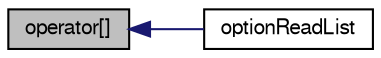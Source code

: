 digraph "operator[]"
{
  bgcolor="transparent";
  edge [fontname="FreeSans",fontsize="10",labelfontname="FreeSans",labelfontsize="10"];
  node [fontname="FreeSans",fontsize="10",shape=record];
  rankdir="LR";
  Node1505 [label="operator[]",height=0.2,width=0.4,color="black", fillcolor="grey75", style="filled", fontcolor="black"];
  Node1505 -> Node1506 [dir="back",color="midnightblue",fontsize="10",style="solid",fontname="FreeSans"];
  Node1506 [label="optionReadList",height=0.2,width=0.4,color="black",URL="$a26662.html#a95822c10f836f8defd7564c15a591602",tooltip="Read a List of values from the named option. "];
}
